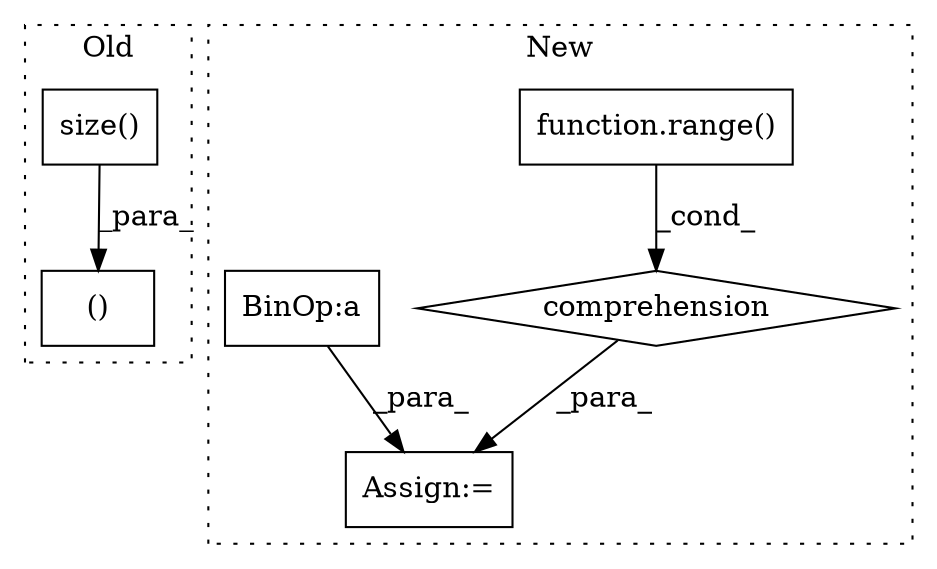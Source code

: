 digraph G {
subgraph cluster0 {
1 [label="size()" a="75" s="16501,16519" l="17,1" shape="box"];
4 [label="()" a="54" s="16520" l="3" shape="box"];
label = "Old";
style="dotted";
}
subgraph cluster1 {
2 [label="function.range()" a="75" s="16765,16775" l="6,1" shape="box"];
3 [label="comprehension" a="45" s="16756" l="3" shape="diamond"];
5 [label="Assign:=" a="68" s="16743" l="4" shape="box"];
6 [label="BinOp:a" a="82" s="16707" l="3" shape="box"];
label = "New";
style="dotted";
}
1 -> 4 [label="_para_"];
2 -> 3 [label="_cond_"];
3 -> 5 [label="_para_"];
6 -> 5 [label="_para_"];
}